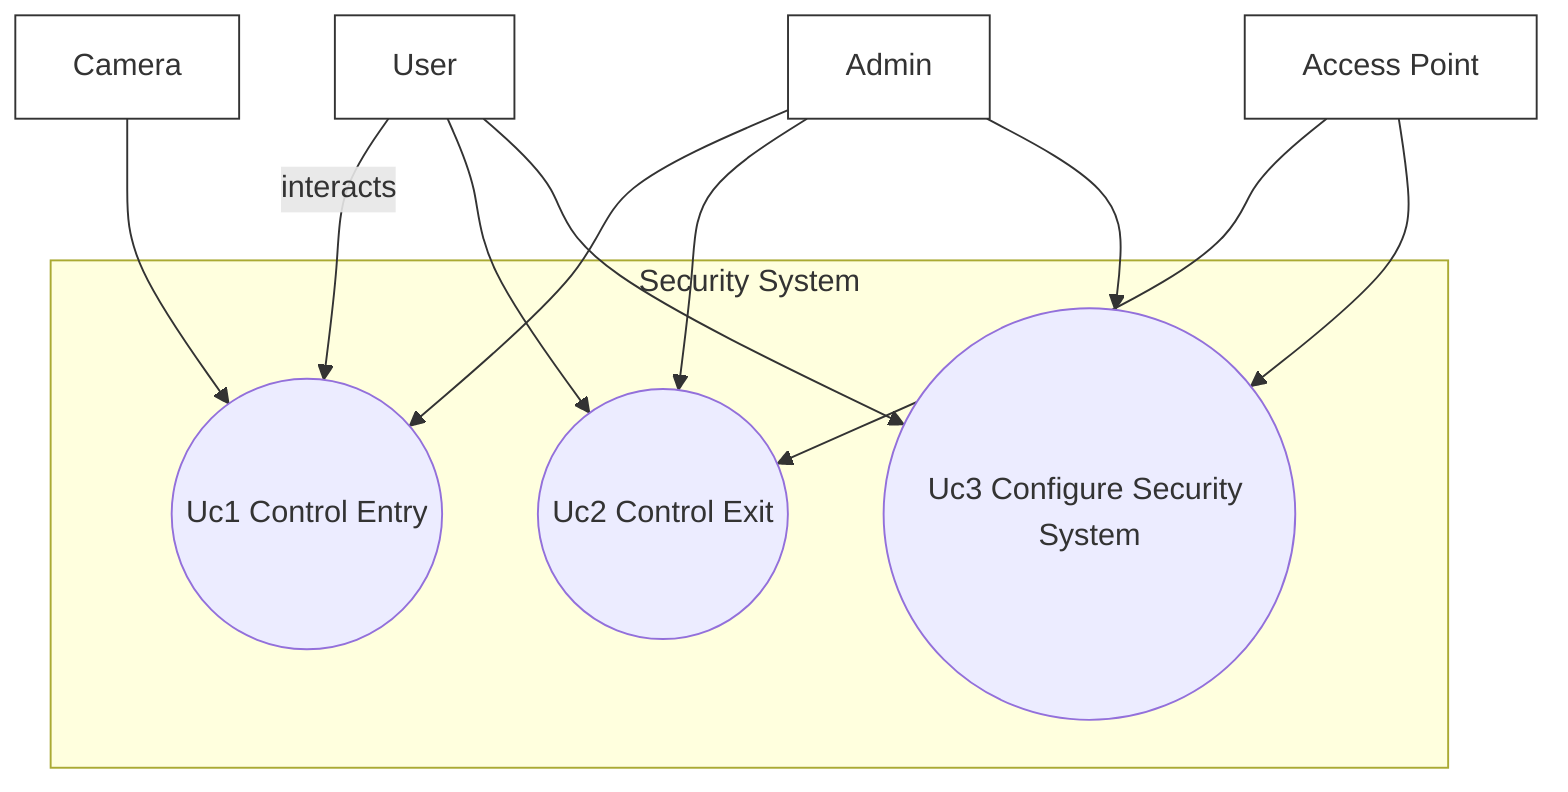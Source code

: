 graph TD
    %% ─────────── Actors ───────────
    classDef actor fill:#ffffff,stroke:#333,stroke-width:1px;
    User["User"]:::actor
    Admin["Admin"]:::actor
    Camera["Camera"]:::actor
    AccessPoint["Access Point"]:::actor

    %% ─────────── System boundary ───────────
    subgraph "Security System"
        direction TB
        UC1((Uc1 Control Entry))
        UC2((Uc2 Control Exit))
        UC3((Uc3 Configure Security System))
    end

    %% ─────────── Associations ───────────
    User  -- interacts --> UC1
    User  --> UC2
    User  --> UC3

    Admin --> UC1
    Admin --> UC2
    Admin --> UC3

    Camera --> UC1

    AccessPoint --> UC2
    AccessPoint --> UC3